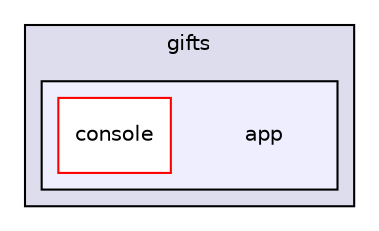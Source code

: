 digraph "/root/gifts/app" {
  compound=true
  node [ fontsize="10", fontname="Helvetica"];
  edge [ labelfontsize="10", labelfontname="Helvetica"];
  subgraph clusterdir_a25629bbad3aecc6259e3198d1858009 {
    graph [ bgcolor="#ddddee", pencolor="black", label="gifts" fontname="Helvetica", fontsize="10", URL="dir_a25629bbad3aecc6259e3198d1858009.html"]
  subgraph clusterdir_ee1cf9147548eae4e9fb91d23f2e4846 {
    graph [ bgcolor="#eeeeff", pencolor="black", label="" URL="dir_ee1cf9147548eae4e9fb91d23f2e4846.html"];
    dir_ee1cf9147548eae4e9fb91d23f2e4846 [shape=plaintext label="app"];
    dir_dba0fdb58003a3e22d18b29082c47647 [shape=box label="console" color="red" fillcolor="white" style="filled" URL="dir_dba0fdb58003a3e22d18b29082c47647.html"];
  }
  }
}

